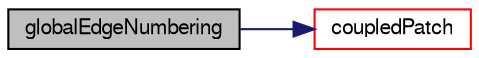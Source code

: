 digraph "globalEdgeNumbering"
{
  bgcolor="transparent";
  edge [fontname="FreeSans",fontsize="10",labelfontname="FreeSans",labelfontsize="10"];
  node [fontname="FreeSans",fontsize="10",shape=record];
  rankdir="LR";
  Node2797 [label="globalEdgeNumbering",height=0.2,width=0.4,color="black", fillcolor="grey75", style="filled", fontcolor="black"];
  Node2797 -> Node2798 [color="midnightblue",fontsize="10",style="solid",fontname="FreeSans"];
  Node2798 [label="coupledPatch",height=0.2,width=0.4,color="red",URL="$a27334.html#adbf1d40edb1a4d9d7175cc03028a82e7",tooltip="Return patch of all coupled faces. "];
}
